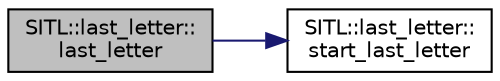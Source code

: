 digraph "SITL::last_letter::last_letter"
{
 // INTERACTIVE_SVG=YES
  edge [fontname="Helvetica",fontsize="10",labelfontname="Helvetica",labelfontsize="10"];
  node [fontname="Helvetica",fontsize="10",shape=record];
  rankdir="LR";
  Node1 [label="SITL::last_letter::\llast_letter",height=0.2,width=0.4,color="black", fillcolor="grey75", style="filled", fontcolor="black"];
  Node1 -> Node2 [color="midnightblue",fontsize="10",style="solid",fontname="Helvetica"];
  Node2 [label="SITL::last_letter::\lstart_last_letter",height=0.2,width=0.4,color="black", fillcolor="white", style="filled",URL="$classSITL_1_1last__letter.html#a0a7dd9849f2735b4b929f15fb9aa311c"];
}
